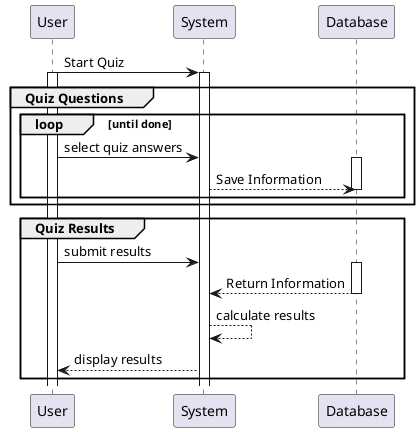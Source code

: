 @startuml
User -> System : Start Quiz
activate User
activate System
group Quiz Questions
loop until done
User -> System : select quiz answers
activate Database
System --> Database: Save Information
deactivate Database
end
end

group Quiz Results
User -> System: submit results
activate Database
Database --> System: Return Information
deactivate Database
System --> System: calculate results
System --> User: display results

end



@enduml